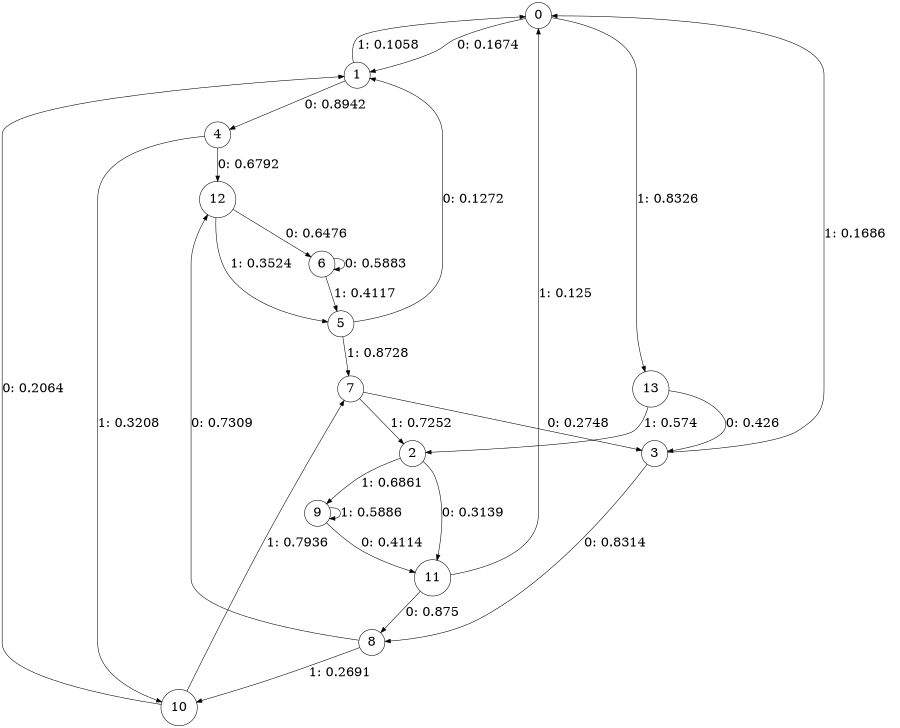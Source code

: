 digraph "ch9randomL4" {
size = "6,8.5";
ratio = "fill";
node [shape = circle];
node [fontsize = 24];
edge [fontsize = 24];
0 -> 1 [label = "0: 0.1674   "];
0 -> 13 [label = "1: 0.8326   "];
1 -> 4 [label = "0: 0.8942   "];
1 -> 0 [label = "1: 0.1058   "];
2 -> 11 [label = "0: 0.3139   "];
2 -> 9 [label = "1: 0.6861   "];
3 -> 8 [label = "0: 0.8314   "];
3 -> 0 [label = "1: 0.1686   "];
4 -> 12 [label = "0: 0.6792   "];
4 -> 10 [label = "1: 0.3208   "];
5 -> 1 [label = "0: 0.1272   "];
5 -> 7 [label = "1: 0.8728   "];
6 -> 6 [label = "0: 0.5883   "];
6 -> 5 [label = "1: 0.4117   "];
7 -> 3 [label = "0: 0.2748   "];
7 -> 2 [label = "1: 0.7252   "];
8 -> 12 [label = "0: 0.7309   "];
8 -> 10 [label = "1: 0.2691   "];
9 -> 11 [label = "0: 0.4114   "];
9 -> 9 [label = "1: 0.5886   "];
10 -> 1 [label = "0: 0.2064   "];
10 -> 7 [label = "1: 0.7936   "];
11 -> 8 [label = "0: 0.875    "];
11 -> 0 [label = "1: 0.125    "];
12 -> 6 [label = "0: 0.6476   "];
12 -> 5 [label = "1: 0.3524   "];
13 -> 3 [label = "0: 0.426    "];
13 -> 2 [label = "1: 0.574    "];
}